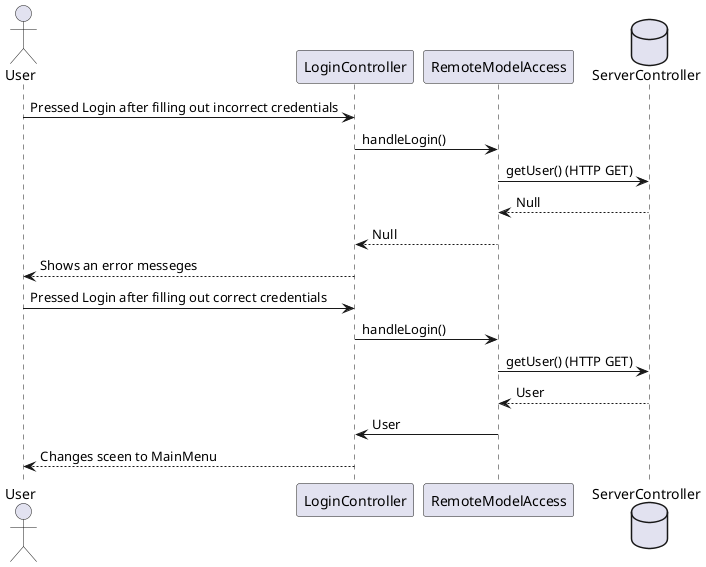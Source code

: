 @startuml LoginControllerSequenceDiagram

  Actor User
  participant  LoginController as a
  participant  RemoteModelAccess as b
  database  ServerController as c
  
  User -> a: Pressed Login after filling out incorrect credentials
  a -> b: handleLogin()
  b -> c: getUser() (HTTP GET)
  c -->b: Null
  b --> a: Null
  
  a -->User: Shows an error messeges 
  
  User -> a: Pressed Login after filling out correct credentials
  a -> b: handleLogin()
  b -> c: getUser() (HTTP GET)
  c -->b: User
  b ->a: User
  a -->User: Changes sceen to MainMenu 
  
@enduml
